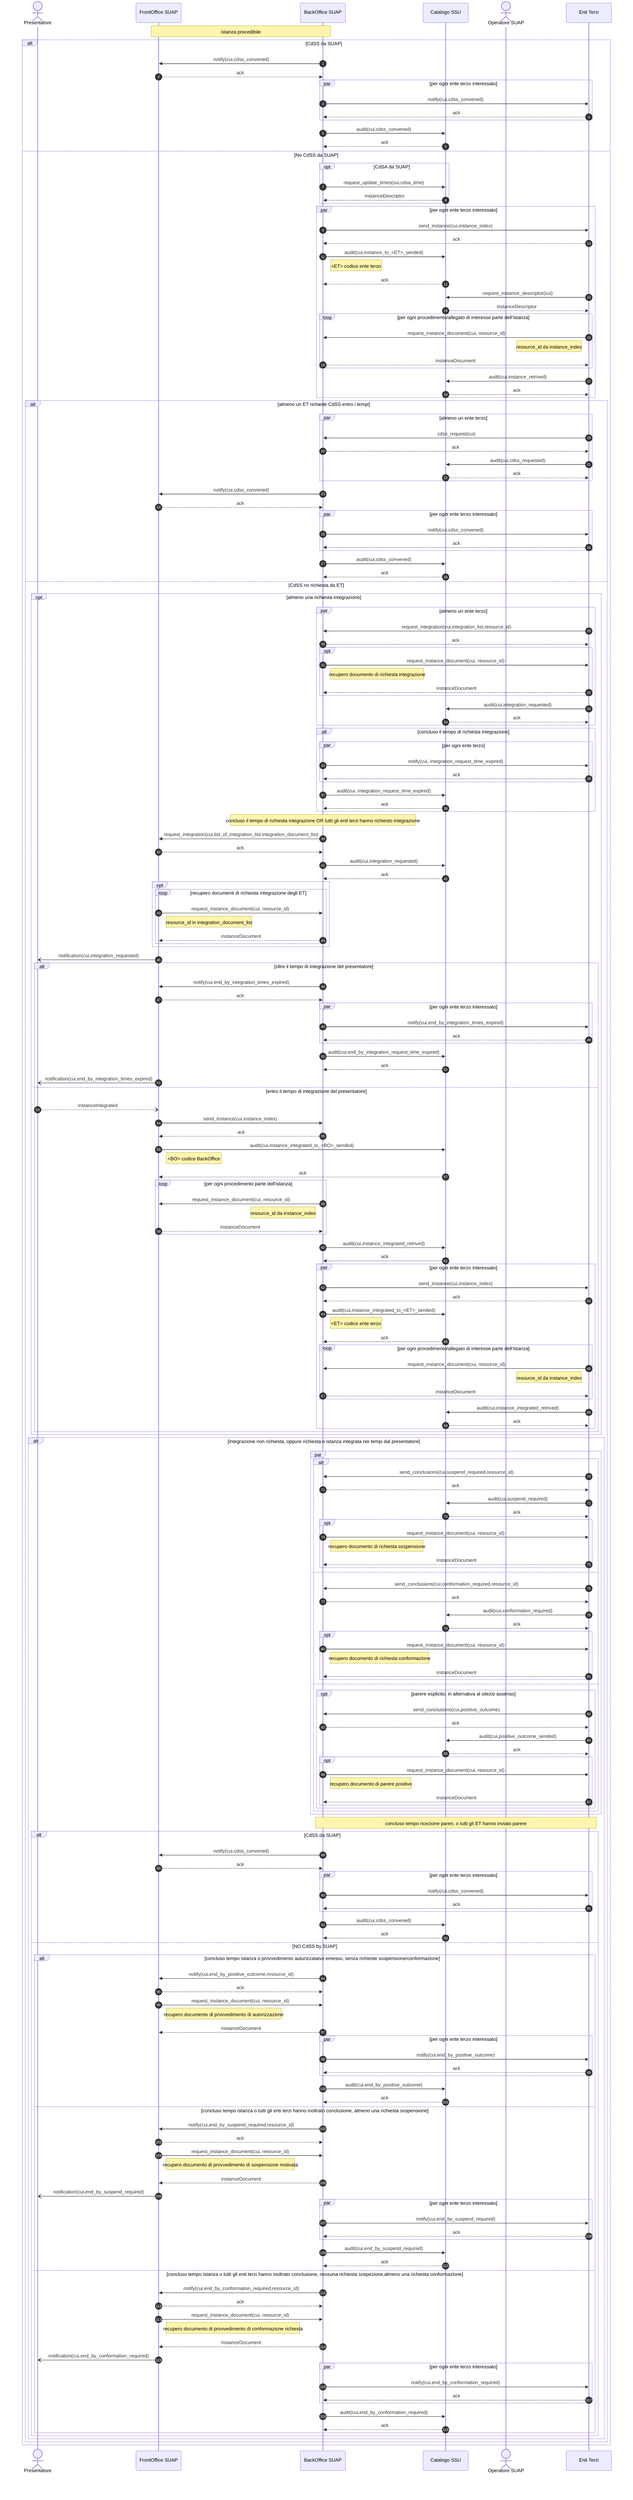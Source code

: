 sequenceDiagram
    autonumber

    actor P as Presentatore    
    participant F as FrontOffice SUAP
    participant B as BackOffice SUAP   
    participant C as Catalogo SSU 
    actor O as Operatore SUAP    
    participant E as Enti Terzi    

    Note over F,B: istanza procedibile

    alt CdSS da SUAP
        B ->> F: notify(cui,cdss_convened)
        F -->> B: ack    

        par per ogni ente terzo interessato
            B ->> E: notify(cui,cdss_convened)
            E -->> B: ack
        end
        
        B ->> C: audit(cui,cdss_convened)
        C -->> B: ack
    else No CdSS da SUAP

        opt CdSA da SUAP
            B ->> C: request_update_times(cui,cdsa_time)
            C -->> B: instanceDescriptor
        end


        par per ogni ente terzo interessato        
            B ->> E: send_instance(cui,instance_index)
            E -->> B: ack
            B ->> C: audit(cui,instance_to_<ET>_sended)
            note right of B: <ET> codice ente terzo 
            C -->> B: ack
            E ->> C: request_instance_descriptor(cui)
            C -->> E: instanceDescriptor
            loop per ogni procedimento/allegato di interesse parte dell'istanza 
            E ->> B: request_instance_document(cui, resource_id)
            note left of E: resource_id da instance_index
            B -->> E: instanceDocument
            end
            E ->> C: audit(cui,instance_retrived)
            C -->> E: ack
        end

        alt almeno un ET richiede CdSS entro i tempi
            par almeno un ente terzo
                E ->> B: cdss_request(cui)
                B -->> E: ack 
                E ->> C: audit(cui,cdss_requested)
                C -->> E: ack           
            end

            B ->> F: notify(cui,cdss_convened)
            F -->> B: ack    

            par per ogni ente terzo interessato
                B ->> E: notify(cui,cdss_convened)
                E -->> B: ack
            end
            
            B ->> C: audit(cui,cdss_convened)
            C -->> B: ack

        else CdSS no richiesta da ET


            opt almeno una richiesta integrazione
                par almeno un ente terzo
                    E ->> B: request_integration(cui,integration_list,resource_id)
                    B -->> E: ack 
                    opt
                        B ->> E: request_instance_document(cui, resource_id)
                        note right of B: recupero documento di richiesta integrazione
                        E -->> B: instanceDocument    
                    end
                    E ->> C: audit(cui,integration_requested)
                    C -->> E: ack           
                end

                alt concluso il tempo di richiesta integrazione 
                    par per ogni ente terzo
                        B ->> E: notify(cui, integration_request_time_expired)
                        E -->> B: ack
                    end
                    B ->> C: audit(cui, integration_request_time_expired)
                    C -->> B: ack
                end 

                Note over B: concluso il tempo di richiesta integrazione OR tutti gli enti terzi hanno richiesto integrazione
                B ->> F: request_integration(cui,list_of_integration_list,integration_document_list)
                F -->> B: ack
                B ->> C: audit(cui,integration_requested)
                C -->> B: ack
                opt
                    loop recupero documenti di richiesta integrazione degli ET
                    F ->> B: request_instance_document(cui, resource_id)
                    note right of F: resource_id in integration_document_list
                    B -->> F: instanceDocument    
                    end
                end
                F -) P: notification(cui,integration_requested) 

                alt oltre il tempo di integrazione del presentatore
                    B ->> F: notify(cui,end_by_integration_times_expired)
                    F -->> B: ack
                    par per ogni ente terzo interessato
                        B ->> E: notify(cui,end_by_integration_times_expired)
                        E -->> B: ack
                    end
                    B ->> C: audit(cui,end_by_integration_request_time_expired)
                    C -->> B: ack

                    F -) P: notification(cui,end_by_integration_times_expired)
                else entro il tempo di integrazione del presentatore 
                    P --) F: instanceIntegrated
                    F ->> B: send_instance(cui,instance_index)
                    B -->> F: ack
                    F ->> C: audit(cui,instance_integrated_to_<BO>_sended)
                    note right of F: <BO> codice BackOffice
                    C -->> F: ack
                    loop per ogni procedimento parte dell'istanza 
                        B ->> F: request_instance_document(cui, resource_id)
                        note left of B: resource_id da instance_index
                        F -->> B: instanceDocument
                    end
                    B ->> C: audit(cui,instance_integrated_retrived)
                    C -->> B: ack
                    par per ogni ente terzo interessato                
                        B ->> E: send_instance(cui,instance_index)
                        E -->> B: ack
                        B ->> C: audit(cui,instance_integrated_to_<ET>_sended)
                        note right of B: <ET> codice ente terzo
                        C -->> B: ack
                        loop per ogni procedimento/allegato di interesse parte dell'istanza 
                            E ->> B: request_instance_document(cui, resource_id)
                            note left of E: resource_id da instance_index
                            B -->> E: instanceDocument
                        end
                        E ->> C: audit(cui,instance_integrated_retrived)
                        C -->> E: ack
                    end

                end

            end
            
            alt integrazione non richiesta, oppure richiesta e istanza integrata nei tempi dal presentatore

                par
                    alt 
                        E ->> B: send_conclusions(cui,suspend_required,resource_id)
                        B -->> E: ack 
                        E ->> C: audit(cui,suspend_required)
                        C -->> E: ack
                        opt
                            B ->> E: request_instance_document(cui, resource_id)
                            note right of B: recupero documento di richiesta sospensione
                            E -->> B: instanceDocument    
                        end   
                    else
                        E ->> B: send_conclusions(cui,conformation_required,resource_id)
                        B -->> E: ack 
                        E ->> C: audit(cui,conformation_required)
                        C -->> E: ack 
                        opt
                            B ->> E: request_instance_document(cui, resource_id)
                            note right of B: recupero documento di richiesta conformazione
                            E -->> B: instanceDocument    
                        end
                    else
                        opt parere esplicito, in alternativa al silezio assenso
                            E ->> B: send_conclusions(cui,positive_outcome)
                            B -->> E: ack 
                            E ->> C: audit(cui,positive_outcome_sended)
                            C -->> E: ack
                            opt
                                B ->> E: request_instance_document(cui, resource_id)
                                note right of B: recupero documento di parere positivo
                                E -->> B: instanceDocument    
                            end
                        end
                    end       
                end
 
                Note over B,E: concluso tempo ricezione pareri, o tutti gli ET hanno inviato  parere

                alt CdSS da SUAP
                    B ->> F: notify(cui,cdss_convened)
                    F -->> B: ack    

                    par per ogni ente terzo interessato
                        B ->> E: notify(cui,cdss_convened)
                        E -->> B: ack
                    end
                    
                    B ->> C: audit(cui,cdss_convened)
                    C -->> B: ack
                else NO CdSS by SUAP
                
                    alt concluso tempo istanza o provvedimento auturizzataivo emesso, senza richieste sospensione/conformazione 
                        B ->> F: notify(cui,end_by_positive_outcome,resource_id)
                        F -->> B: ack
                        F ->> B: request_instance_document(cui, resource_id)
                        note right of F: recupero documento di provvedimento di autorizzazione
                        B -->> F: instanceDocument            
                        par per ogni ente terzo interessato
                            B ->> E: notify(cui,end_by_positive_outcome)
                            E -->> B: ack
                        end
                        B ->> C: audit(cui,end_by_positive_outcome)
                        C -->> B: ack
                    else concluso tempo istanza o tutti gli enti terzi hanno inoltrato conclusione, almeno una richiesta sospensione
                        B ->> F: notify(cui,end_by_suspend_required,resource_id)
                        F -->> B: ack  
                        F ->> B: request_instance_document(cui, resource_id)
                        note right of F: recupero documento di provvedimento di sospensione motivata
                        B -->> F: instanceDocument            
                        F -) P: notification(cui,end_by_suspend_required)          
                        par per ogni ente terzo interessato
                            B ->> E: notify(cui,end_by_suspend_required)
                            E -->> B: ack
                        end
                        B ->> C: audit(cui,end_by_suspend_required)
                        C -->> B: ack
                    else concluso tempo istanza o tutti gli enti terzi hanno inoltrato conclusione, nessuna richiesta sospezione,almeno una richiesta conformazione
                        B ->> F: notify(cui,end_by_conformation_required,resource_id)
                        F -->> B: ack  
                        F ->> B: request_instance_document(cui, resource_id)
                        note right of F: recupero documento di provvedimento di conformazione richiesta
                        B -->> F: instanceDocument            
                        F -) P: notification(cui,end_by_conformation_required)          
                        par per ogni ente terzo interessato
                            B ->> E: notify(cui,end_by_conformation_required)
                            E -->> B: ack
                        end
                        B ->> C: audit(cui,end_by_conformation_required)
                        C -->> B: ack
                    end
                end

            end

        end

   end